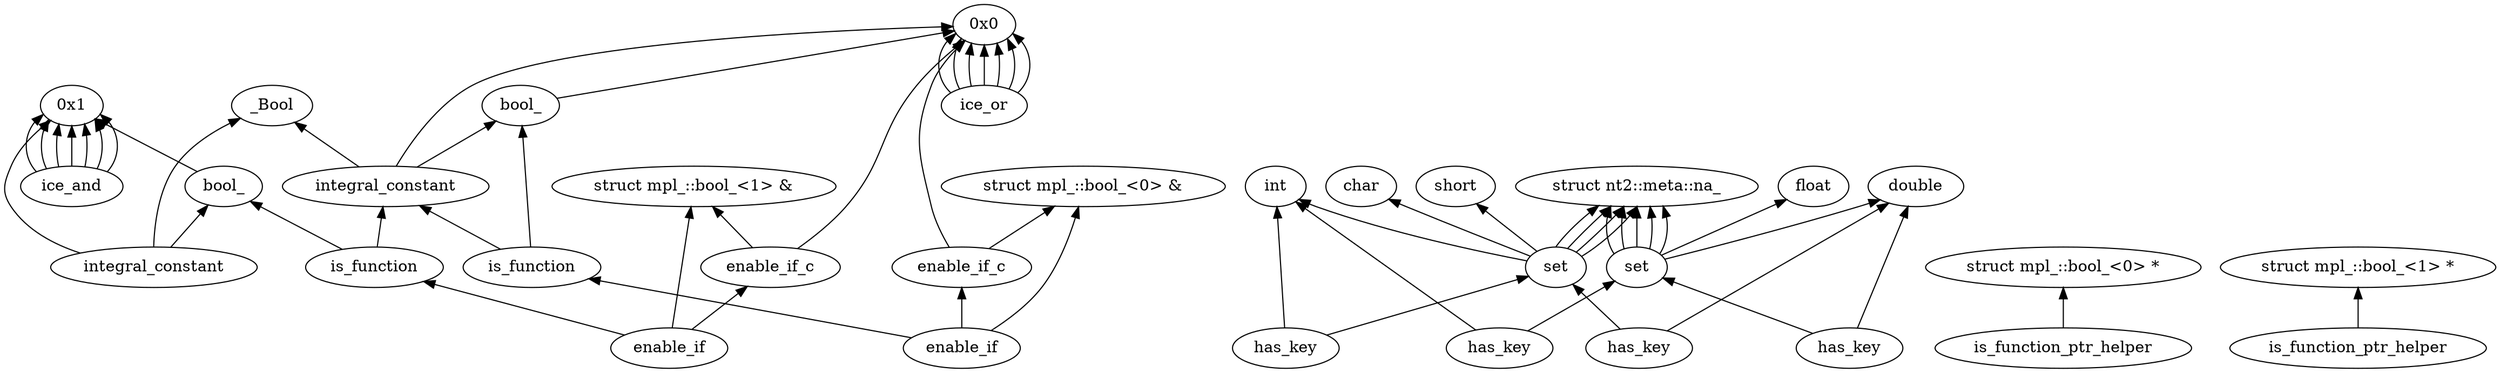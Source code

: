 digraph {
rankdir="BT";
n128053016[label="_Bool"];
n128053040[label="char"];
n128053088[label="short"];
n128053112[label="int"];
n128053304[label="float"];
n128053328[label="double"];
n129863512[label="struct nt2::meta::na_"];
n134048344[label="struct mpl_::bool_&lt;0&gt; &amp;"];
n134068160[label="struct mpl_::bool_&lt;0&gt; *"];
n134095896[label="struct mpl_::bool_&lt;1&gt; &amp;"];
n134107680[label="struct mpl_::bool_&lt;1&gt; *"];
n6103232122[label="set"];
n6303261585[label="ice_or"];
n6571320449[label="is_function_ptr_helper"];
n6623406223[label="enable_if"];
n6639961014[label="enable_if_c"];
n6723705992[label="set"];
n6861831109[label="enable_if"];
n61123382021[label="enable_if_c"];
n61139921832[label="is_function"];
n61224140283[label="ice_and"];
n61398621375[label="is_function"];
n61734400687[label="is_function_ptr_helper"];
n61740457723[label="integral_constant"];
n61850415702[label="has_key"];
n61954352232[label="bool_"];
n62399971381[label="has_key"];
n62437168971[label="integral_constant"];
n62814512681[label="has_key"];
n63394182147[label="bool_"];
n64133601993[label="has_key"];
n81030972443[label="0x1"];
n81773484321[label="0x0"];

n6103232122 -> n128053328;
n6103232122 -> n128053304;
n6103232122 -> n129863512;
n6103232122 -> n129863512;
n6103232122 -> n129863512;
n6103232122 -> n129863512;
n6103232122 -> n129863512;
n6303261585 -> n81773484321;
n6303261585 -> n81773484321;
n6303261585 -> n81773484321;
n6303261585 -> n81773484321;
n6303261585 -> n81773484321;
n6303261585 -> n81773484321;
n6303261585 -> n81773484321;
n6571320449 -> n134068160;
n6623406223 -> n61139921832;
n6623406223 -> n134095896;
n6623406223 -> n6639961014;
n6639961014 -> n81773484321;
n6639961014 -> n134095896;
n6723705992 -> n128053040;
n6723705992 -> n128053088;
n6723705992 -> n128053112;
n6723705992 -> n129863512;
n6723705992 -> n129863512;
n6723705992 -> n129863512;
n6723705992 -> n129863512;
n6861831109 -> n61398621375;
n6861831109 -> n134048344;
n6861831109 -> n61123382021;
n61123382021 -> n81773484321;
n61123382021 -> n134048344;
n61139921832 -> n63394182147;
n61139921832 -> n62437168971;
n61224140283 -> n81030972443;
n61224140283 -> n81030972443;
n61224140283 -> n81030972443;
n61224140283 -> n81030972443;
n61224140283 -> n81030972443;
n61224140283 -> n81030972443;
n61224140283 -> n81030972443;
n61398621375 -> n61954352232;
n61398621375 -> n62437168971;
n61734400687 -> n134107680;
n61740457723 -> n128053016;
n61740457723 -> n81030972443;
n61740457723 -> n63394182147;
n61850415702 -> n6723705992;
n61850415702 -> n128053328;
n61954352232 -> n81773484321;
n62399971381 -> n6723705992;
n62399971381 -> n128053112;
n62437168971 -> n128053016;
n62437168971 -> n81773484321;
n62437168971 -> n61954352232;
n62814512681 -> n6103232122;
n62814512681 -> n128053328;
n63394182147 -> n81030972443;
n64133601993 -> n6103232122;
n64133601993 -> n128053112;

}
